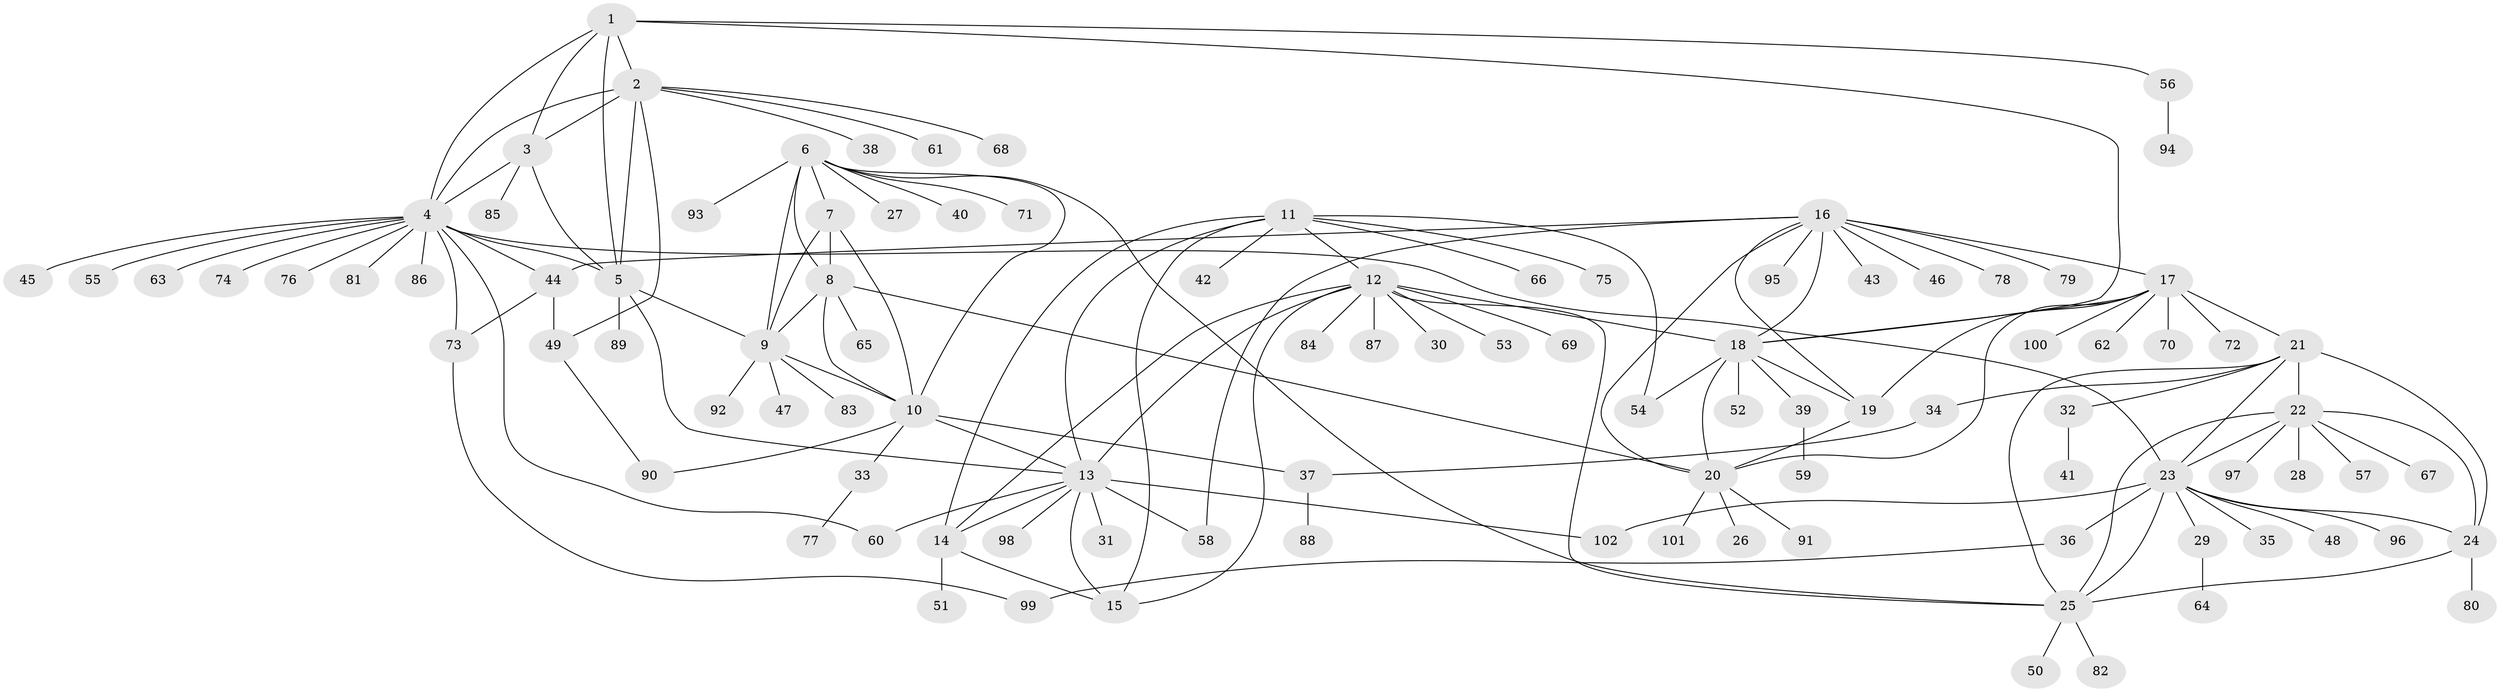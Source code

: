 // Generated by graph-tools (version 1.1) at 2025/02/03/09/25 03:02:37]
// undirected, 102 vertices, 147 edges
graph export_dot {
graph [start="1"]
  node [color=gray90,style=filled];
  1;
  2;
  3;
  4;
  5;
  6;
  7;
  8;
  9;
  10;
  11;
  12;
  13;
  14;
  15;
  16;
  17;
  18;
  19;
  20;
  21;
  22;
  23;
  24;
  25;
  26;
  27;
  28;
  29;
  30;
  31;
  32;
  33;
  34;
  35;
  36;
  37;
  38;
  39;
  40;
  41;
  42;
  43;
  44;
  45;
  46;
  47;
  48;
  49;
  50;
  51;
  52;
  53;
  54;
  55;
  56;
  57;
  58;
  59;
  60;
  61;
  62;
  63;
  64;
  65;
  66;
  67;
  68;
  69;
  70;
  71;
  72;
  73;
  74;
  75;
  76;
  77;
  78;
  79;
  80;
  81;
  82;
  83;
  84;
  85;
  86;
  87;
  88;
  89;
  90;
  91;
  92;
  93;
  94;
  95;
  96;
  97;
  98;
  99;
  100;
  101;
  102;
  1 -- 2;
  1 -- 3;
  1 -- 4;
  1 -- 5;
  1 -- 18;
  1 -- 56;
  2 -- 3;
  2 -- 4;
  2 -- 5;
  2 -- 38;
  2 -- 49;
  2 -- 61;
  2 -- 68;
  3 -- 4;
  3 -- 5;
  3 -- 85;
  4 -- 5;
  4 -- 23;
  4 -- 44;
  4 -- 45;
  4 -- 55;
  4 -- 60;
  4 -- 63;
  4 -- 73;
  4 -- 74;
  4 -- 76;
  4 -- 81;
  4 -- 86;
  5 -- 9;
  5 -- 13;
  5 -- 89;
  6 -- 7;
  6 -- 8;
  6 -- 9;
  6 -- 10;
  6 -- 25;
  6 -- 27;
  6 -- 40;
  6 -- 71;
  6 -- 93;
  7 -- 8;
  7 -- 9;
  7 -- 10;
  8 -- 9;
  8 -- 10;
  8 -- 20;
  8 -- 65;
  9 -- 10;
  9 -- 47;
  9 -- 83;
  9 -- 92;
  10 -- 13;
  10 -- 33;
  10 -- 37;
  10 -- 90;
  11 -- 12;
  11 -- 13;
  11 -- 14;
  11 -- 15;
  11 -- 42;
  11 -- 54;
  11 -- 66;
  11 -- 75;
  12 -- 13;
  12 -- 14;
  12 -- 15;
  12 -- 18;
  12 -- 25;
  12 -- 30;
  12 -- 53;
  12 -- 69;
  12 -- 84;
  12 -- 87;
  13 -- 14;
  13 -- 15;
  13 -- 31;
  13 -- 58;
  13 -- 60;
  13 -- 98;
  13 -- 102;
  14 -- 15;
  14 -- 51;
  16 -- 17;
  16 -- 18;
  16 -- 19;
  16 -- 20;
  16 -- 43;
  16 -- 44;
  16 -- 46;
  16 -- 58;
  16 -- 78;
  16 -- 79;
  16 -- 95;
  17 -- 18;
  17 -- 19;
  17 -- 20;
  17 -- 21;
  17 -- 62;
  17 -- 70;
  17 -- 72;
  17 -- 100;
  18 -- 19;
  18 -- 20;
  18 -- 39;
  18 -- 52;
  18 -- 54;
  19 -- 20;
  20 -- 26;
  20 -- 91;
  20 -- 101;
  21 -- 22;
  21 -- 23;
  21 -- 24;
  21 -- 25;
  21 -- 32;
  21 -- 34;
  22 -- 23;
  22 -- 24;
  22 -- 25;
  22 -- 28;
  22 -- 57;
  22 -- 67;
  22 -- 97;
  23 -- 24;
  23 -- 25;
  23 -- 29;
  23 -- 35;
  23 -- 36;
  23 -- 48;
  23 -- 96;
  23 -- 102;
  24 -- 25;
  24 -- 80;
  25 -- 50;
  25 -- 82;
  29 -- 64;
  32 -- 41;
  33 -- 77;
  34 -- 37;
  36 -- 99;
  37 -- 88;
  39 -- 59;
  44 -- 49;
  44 -- 73;
  49 -- 90;
  56 -- 94;
  73 -- 99;
}
